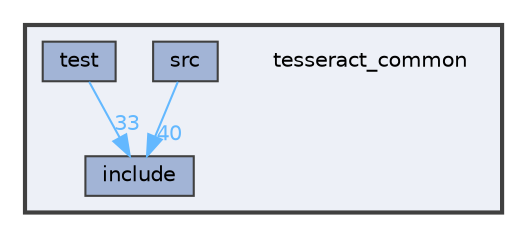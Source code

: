 digraph "tesseract_common"
{
 // LATEX_PDF_SIZE
  bgcolor="transparent";
  edge [fontname=Helvetica,fontsize=10,labelfontname=Helvetica,labelfontsize=10];
  node [fontname=Helvetica,fontsize=10,shape=box,height=0.2,width=0.4];
  compound=true
  subgraph clusterdir_8430b83f3af685b4c96d298a32e9aa37 {
    graph [ bgcolor="#edf0f7", pencolor="grey25", label="", fontname=Helvetica,fontsize=10 style="filled,bold", URL="dir_8430b83f3af685b4c96d298a32e9aa37.html",tooltip=""]
    dir_8430b83f3af685b4c96d298a32e9aa37 [shape=plaintext, label="tesseract_common"];
  dir_46cc00864daec5c2951e89741e62ae0b [label="include", fillcolor="#a2b4d6", color="grey25", style="filled", URL="dir_46cc00864daec5c2951e89741e62ae0b.html",tooltip=""];
  dir_7a0578541cecb4e2b64395d9d26f5424 [label="src", fillcolor="#a2b4d6", color="grey25", style="filled", URL="dir_7a0578541cecb4e2b64395d9d26f5424.html",tooltip=""];
  dir_922aea4a828c4ac49e62881b4fd5afb0 [label="test", fillcolor="#a2b4d6", color="grey25", style="filled", URL="dir_922aea4a828c4ac49e62881b4fd5afb0.html",tooltip=""];
  }
  dir_7a0578541cecb4e2b64395d9d26f5424->dir_46cc00864daec5c2951e89741e62ae0b [headlabel="40", labeldistance=1.5 headhref="dir_000057_000031.html" color="steelblue1" fontcolor="steelblue1"];
  dir_922aea4a828c4ac49e62881b4fd5afb0->dir_46cc00864daec5c2951e89741e62ae0b [headlabel="33", labeldistance=1.5 headhref="dir_000100_000031.html" color="steelblue1" fontcolor="steelblue1"];
}
